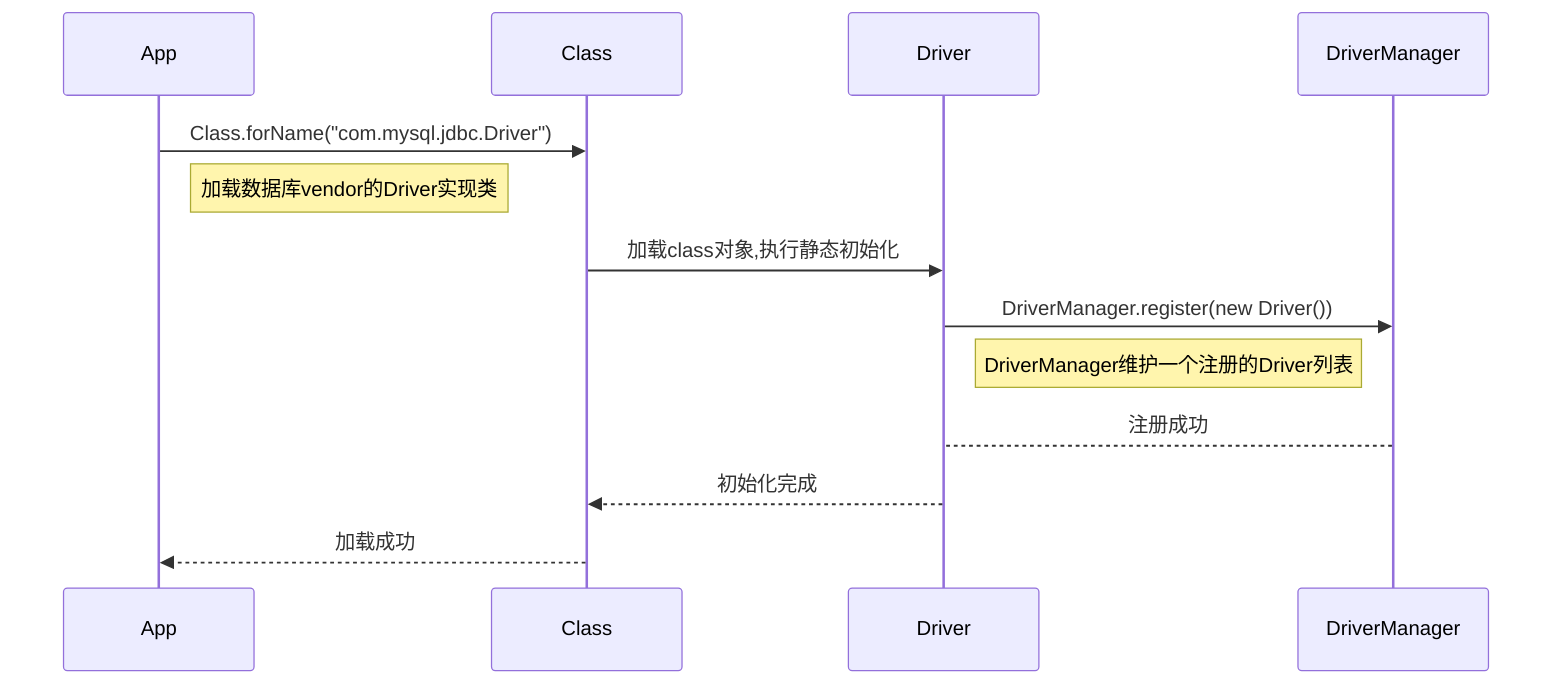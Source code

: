 sequenceDiagram

  participant App
  participant Class
  participant Driver

  App->>Class: Class.forName("com.mysql.jdbc.Driver")
  note right of App: 加载数据库vendor的Driver实现类

  Class->>Driver: 加载class对象,执行静态初始化

  Driver->>DriverManager: DriverManager.register(new Driver())
  note left of DriverManager: DriverManager维护一个注册的Driver列表

  DriverManager-->Driver: 注册成功

  Driver-->>Class: 初始化完成

  Class-->>App: 加载成功